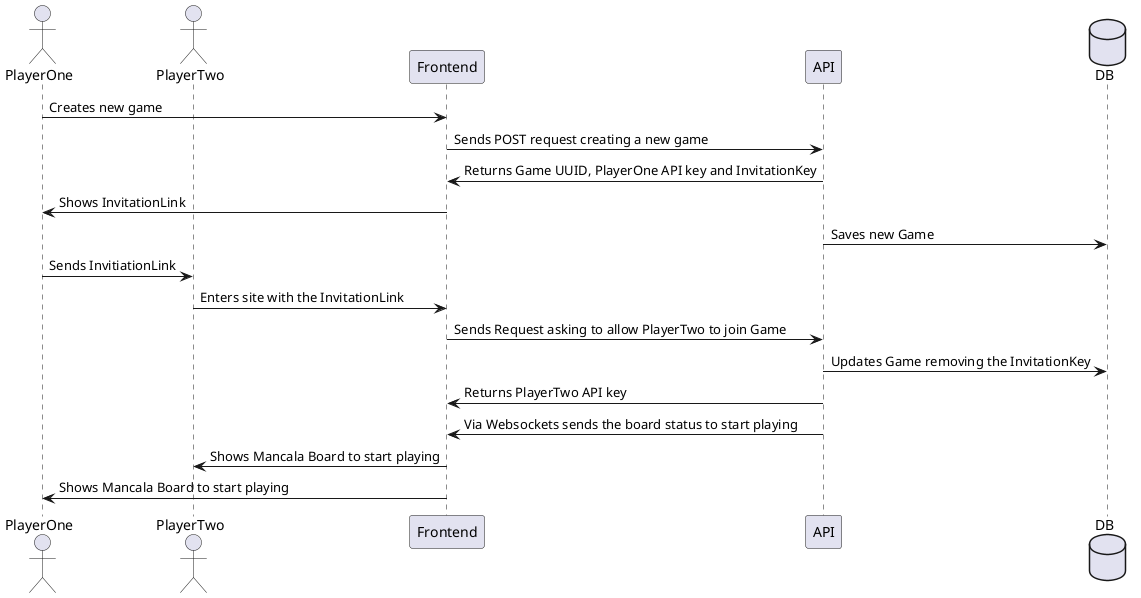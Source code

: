 @startuml
actor PlayerOne
actor PlayerTwo
participant Frontend
participant API
database DB

PlayerOne -> Frontend: Creates new game
Frontend -> API: Sends POST request creating a new game
Frontend <- API: Returns Game UUID, PlayerOne API key and InvitationKey
PlayerOne <- Frontend: Shows InvitationLink
API -> DB: Saves new Game
PlayerOne -> PlayerTwo: Sends InvitiationLink
PlayerTwo -> Frontend: Enters site with the InvitationLink
Frontend -> API: Sends Request asking to allow PlayerTwo to join Game
API -> DB: Updates Game removing the InvitationKey
Frontend <- API: Returns PlayerTwo API key
Frontend <- API: Via Websockets sends the board status to start playing
PlayerTwo <- Frontend: Shows Mancala Board to start playing
PlayerOne <- Frontend: Shows Mancala Board to start playing
@enduml